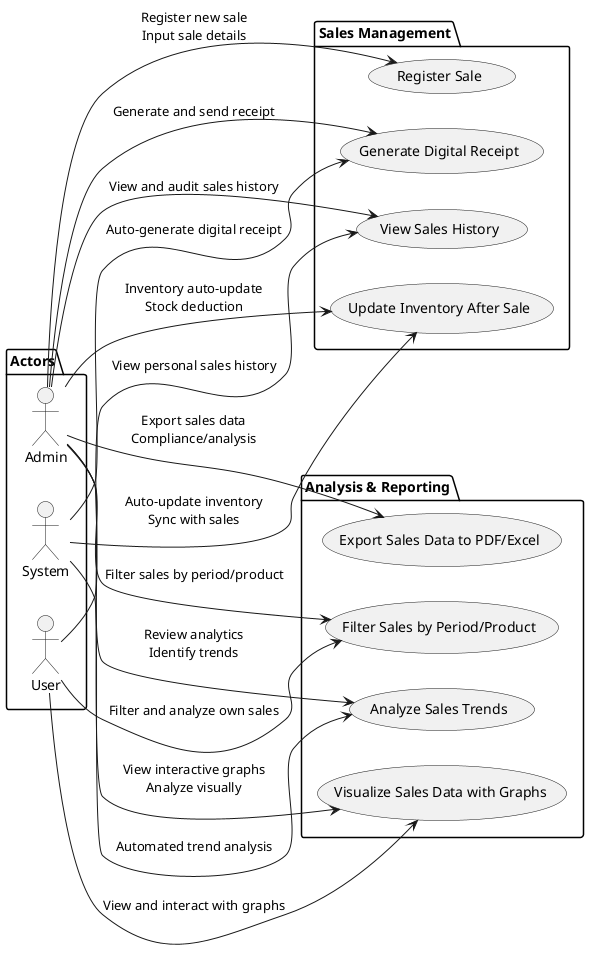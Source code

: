 @startuml UseCaseDiagram_ManageSales

' Define direction
left to right direction

' Define actors
package "Actors" {
    :Admin: as Admin
    :User: as User
    :System: as System
}

' Define use cases
package "Sales Management" {
    (Register Sale) as UC1
    (Update Inventory After Sale) as UC2
    (Generate Digital Receipt) as UC3
    (View Sales History) as UC4
}

package "Analysis & Reporting" {
    (Analyze Sales Trends) as UC5
    (Export Sales Data to PDF/Excel) as UC6
    (Visualize Sales Data with Graphs) as UC7
    (Filter Sales by Period/Product) as UC8
}

' Relationships
Admin --> UC1 : "Register new sale\nInput sale details"
Admin --> UC2 : "Inventory auto-update\nStock deduction"
Admin --> UC3 : "Generate and send receipt"
Admin --> UC4 : "View and audit sales history"
Admin --> UC5 : "Review analytics\nIdentify trends"
Admin --> UC6 : "Export sales data\nCompliance/analysis"
Admin --> UC7 : "View interactive graphs\nAnalyze visually"
Admin --> UC8 : "Filter sales by period/product"

User --> UC4 : "View personal sales history"
User --> UC7 : "View and interact with graphs"
User --> UC8 : "Filter and analyze own sales"

System --> UC2 : "Auto-update inventory\nSync with sales"
System --> UC3 : "Auto-generate digital receipt"
System --> UC5 : "Automated trend analysis"

@enduml